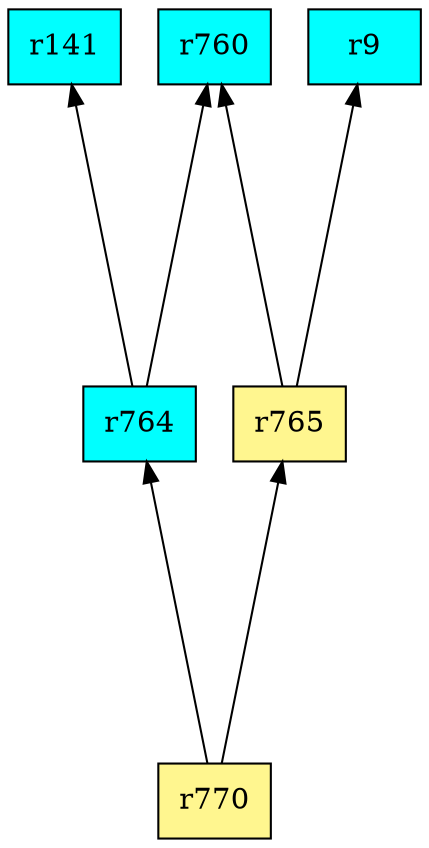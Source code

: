 digraph G {
rankdir=BT;ranksep="2.0";
"r141" [shape=record,fillcolor=cyan,style=filled,label="{r141}"];
"r764" [shape=record,fillcolor=cyan,style=filled,label="{r764}"];
"r765" [shape=record,fillcolor=khaki1,style=filled,label="{r765}"];
"r770" [shape=record,fillcolor=khaki1,style=filled,label="{r770}"];
"r760" [shape=record,fillcolor=cyan,style=filled,label="{r760}"];
"r9" [shape=record,fillcolor=cyan,style=filled,label="{r9}"];
"r764" -> "r141"
"r764" -> "r760"
"r765" -> "r9"
"r765" -> "r760"
"r770" -> "r764"
"r770" -> "r765"
}